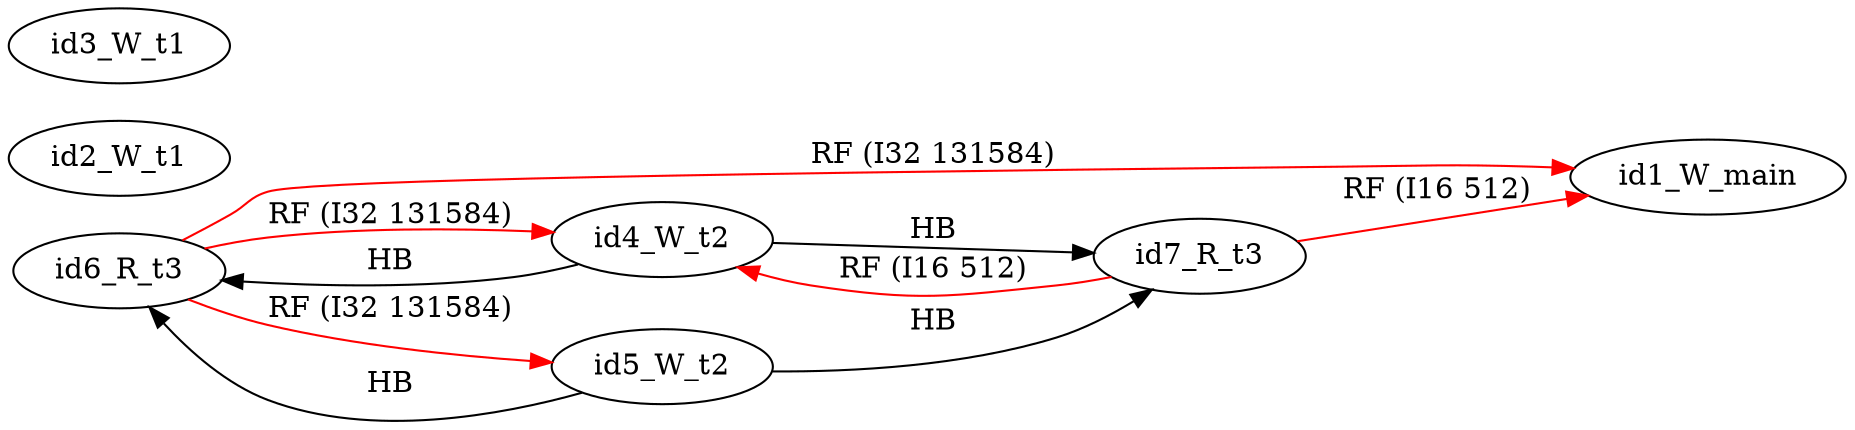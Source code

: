 digraph memory_model {
rankdir=LR;
splines=true; esep=0.5;
id6_R_t3 -> id1_W_main [label = "RF (I32 131584)", color="red"];
id6_R_t3 -> id4_W_t2 [label = "RF (I32 131584)", color="red"];
id6_R_t3 -> id5_W_t2 [label = "RF (I32 131584)", color="red"];
id7_R_t3 -> id1_W_main [label = "RF (I16 512)", color="red"];
id7_R_t3 -> id4_W_t2 [label = "RF (I16 512)", color="red"];
id4_W_t2 -> id6_R_t3 [label = "HB", color="black"];
id4_W_t2 -> id7_R_t3 [label = "HB", color="black"];
id5_W_t2 -> id6_R_t3 [label = "HB", color="black"];
id5_W_t2 -> id7_R_t3 [label = "HB", color="black"];
id1_W_main [pos="5.0,4!"]
id2_W_t1 [pos="0,2!"]
id3_W_t1 [pos="0,0!"]
id4_W_t2 [pos="5,2!"]
id5_W_t2 [pos="5,0!"]
id6_R_t3 [pos="10,2!"]
id7_R_t3 [pos="10,0!"]
}